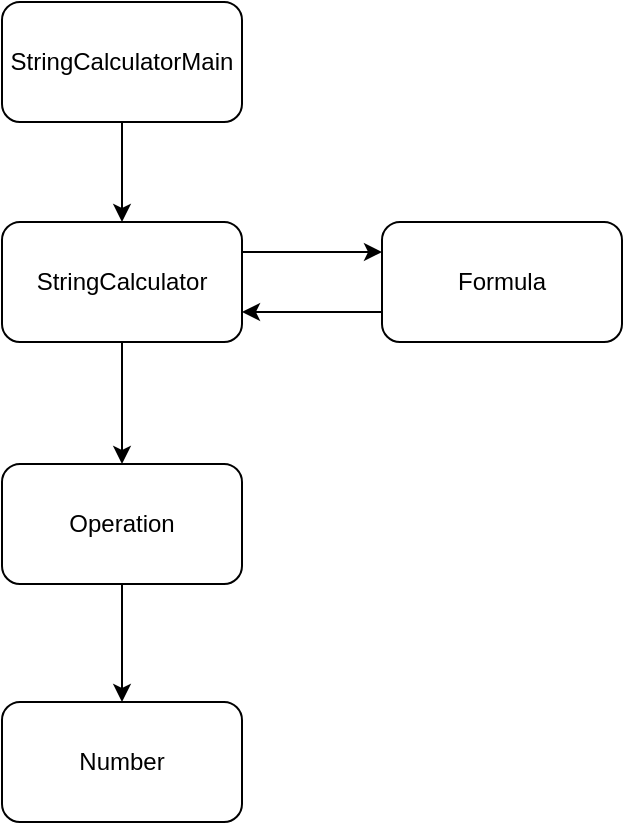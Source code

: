 <mxfile version="21.1.8" type="github">
  <diagram name="페이지-1" id="fUexfGPM6WMhWczIGK2N">
    <mxGraphModel dx="1434" dy="788" grid="1" gridSize="10" guides="1" tooltips="1" connect="1" arrows="1" fold="1" page="1" pageScale="1" pageWidth="1100" pageHeight="850" math="0" shadow="0">
      <root>
        <mxCell id="0" />
        <mxCell id="1" parent="0" />
        <mxCell id="RVV1Fi6tsEqvcjZMA6kq-4" style="edgeStyle=orthogonalEdgeStyle;rounded=0;orthogonalLoop=1;jettySize=auto;html=1;exitX=0.5;exitY=1;exitDx=0;exitDy=0;" edge="1" parent="1" source="RVV1Fi6tsEqvcjZMA6kq-1" target="RVV1Fi6tsEqvcjZMA6kq-3">
          <mxGeometry relative="1" as="geometry" />
        </mxCell>
        <mxCell id="RVV1Fi6tsEqvcjZMA6kq-14" style="edgeStyle=orthogonalEdgeStyle;rounded=0;orthogonalLoop=1;jettySize=auto;html=1;exitX=1;exitY=0.25;exitDx=0;exitDy=0;entryX=0;entryY=0.25;entryDx=0;entryDy=0;" edge="1" parent="1" source="RVV1Fi6tsEqvcjZMA6kq-1" target="RVV1Fi6tsEqvcjZMA6kq-6">
          <mxGeometry relative="1" as="geometry" />
        </mxCell>
        <mxCell id="RVV1Fi6tsEqvcjZMA6kq-1" value="StringCalculator" style="rounded=1;whiteSpace=wrap;html=1;" vertex="1" parent="1">
          <mxGeometry x="150" y="250" width="120" height="60" as="geometry" />
        </mxCell>
        <mxCell id="RVV1Fi6tsEqvcjZMA6kq-5" style="edgeStyle=orthogonalEdgeStyle;rounded=0;orthogonalLoop=1;jettySize=auto;html=1;exitX=0.5;exitY=1;exitDx=0;exitDy=0;" edge="1" parent="1" source="RVV1Fi6tsEqvcjZMA6kq-2" target="RVV1Fi6tsEqvcjZMA6kq-1">
          <mxGeometry relative="1" as="geometry" />
        </mxCell>
        <mxCell id="RVV1Fi6tsEqvcjZMA6kq-2" value="StringCalculatorMain" style="rounded=1;whiteSpace=wrap;html=1;" vertex="1" parent="1">
          <mxGeometry x="150" y="140" width="120" height="60" as="geometry" />
        </mxCell>
        <mxCell id="RVV1Fi6tsEqvcjZMA6kq-16" style="edgeStyle=orthogonalEdgeStyle;rounded=0;orthogonalLoop=1;jettySize=auto;html=1;exitX=0.5;exitY=1;exitDx=0;exitDy=0;" edge="1" parent="1" source="RVV1Fi6tsEqvcjZMA6kq-3" target="RVV1Fi6tsEqvcjZMA6kq-10">
          <mxGeometry relative="1" as="geometry" />
        </mxCell>
        <mxCell id="RVV1Fi6tsEqvcjZMA6kq-3" value="Operation" style="rounded=1;whiteSpace=wrap;html=1;" vertex="1" parent="1">
          <mxGeometry x="150" y="371" width="120" height="60" as="geometry" />
        </mxCell>
        <mxCell id="RVV1Fi6tsEqvcjZMA6kq-15" style="edgeStyle=orthogonalEdgeStyle;rounded=0;orthogonalLoop=1;jettySize=auto;html=1;exitX=0;exitY=0.75;exitDx=0;exitDy=0;entryX=1;entryY=0.75;entryDx=0;entryDy=0;" edge="1" parent="1" source="RVV1Fi6tsEqvcjZMA6kq-6" target="RVV1Fi6tsEqvcjZMA6kq-1">
          <mxGeometry relative="1" as="geometry" />
        </mxCell>
        <mxCell id="RVV1Fi6tsEqvcjZMA6kq-6" value="Formula" style="rounded=1;whiteSpace=wrap;html=1;" vertex="1" parent="1">
          <mxGeometry x="340" y="250" width="120" height="60" as="geometry" />
        </mxCell>
        <mxCell id="RVV1Fi6tsEqvcjZMA6kq-10" value="Number" style="rounded=1;whiteSpace=wrap;html=1;" vertex="1" parent="1">
          <mxGeometry x="150" y="490" width="120" height="60" as="geometry" />
        </mxCell>
      </root>
    </mxGraphModel>
  </diagram>
</mxfile>
